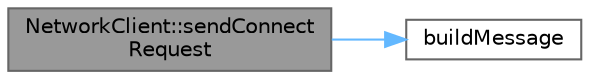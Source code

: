 digraph "NetworkClient::sendConnectRequest"
{
 // LATEX_PDF_SIZE
  bgcolor="transparent";
  edge [fontname=Helvetica,fontsize=10,labelfontname=Helvetica,labelfontsize=10];
  node [fontname=Helvetica,fontsize=10,shape=box,height=0.2,width=0.4];
  rankdir="LR";
  Node1 [id="Node000001",label="NetworkClient::sendConnect\lRequest",height=0.2,width=0.4,color="gray40", fillcolor="grey60", style="filled", fontcolor="black",tooltip=" "];
  Node1 -> Node2 [id="edge1_Node000001_Node000002",color="steelblue1",style="solid",tooltip=" "];
  Node2 [id="Node000002",label="buildMessage",height=0.2,width=0.4,color="grey40", fillcolor="white", style="filled",URL="$NetworkManager_8hpp.html#a29a7b4409c813acfea4a9cc13da92a7f",tooltip="Builds a message from a type and payload."];
}
